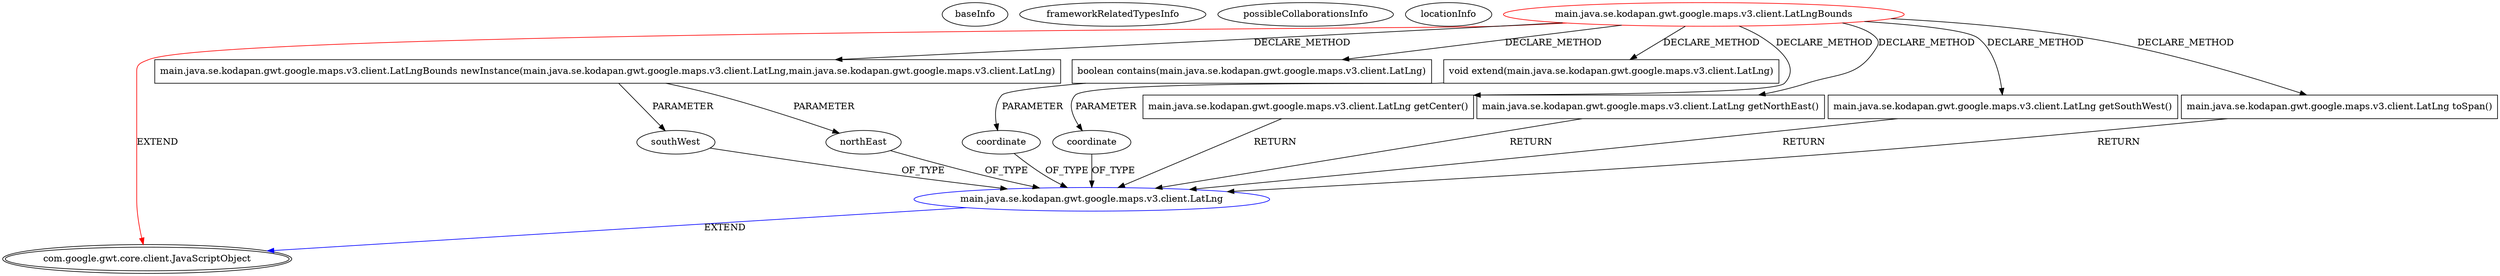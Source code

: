 digraph {
baseInfo[graphId=3381,category="extension_graph",isAnonymous=false,possibleRelation=true]
frameworkRelatedTypesInfo[0="com.google.gwt.core.client.JavaScriptObject"]
possibleCollaborationsInfo[0="3381~CLIENT_METHOD_DECLARATION-RETURN_TYPE-CLIENT_METHOD_DECLARATION-RETURN_TYPE-CLIENT_METHOD_DECLARATION-RETURN_TYPE-CLIENT_METHOD_DECLARATION-RETURN_TYPE-CLIENT_METHOD_DECLARATION-PARAMETER_DECLARATION-CLIENT_METHOD_DECLARATION-PARAMETER_DECLARATION-CLIENT_METHOD_DECLARATION-PARAMETER_DECLARATION-CLIENT_METHOD_DECLARATION-PARAMETER_DECLARATION-~com.google.gwt.core.client.JavaScriptObject ~com.google.gwt.core.client.JavaScriptObject ~false~false"]
locationInfo[projectName="karlwettin-kodapan-gwt-google-map-v3",filePath="/karlwettin-kodapan-gwt-google-map-v3/kodapan-gwt-google-map-v3-master/src/main/java/se/kodapan/gwt/google/maps/v3/client/LatLngBounds.java",contextSignature="LatLngBounds",graphId="3381"]
0[label="main.java.se.kodapan.gwt.google.maps.v3.client.LatLngBounds",vertexType="ROOT_CLIENT_CLASS_DECLARATION",isFrameworkType=false,color=red]
1[label="com.google.gwt.core.client.JavaScriptObject",vertexType="FRAMEWORK_CLASS_TYPE",isFrameworkType=true,peripheries=2]
3[label="main.java.se.kodapan.gwt.google.maps.v3.client.LatLngBounds newInstance(main.java.se.kodapan.gwt.google.maps.v3.client.LatLng,main.java.se.kodapan.gwt.google.maps.v3.client.LatLng)",vertexType="CLIENT_METHOD_DECLARATION",isFrameworkType=false,shape=box]
4[label="southWest",vertexType="PARAMETER_DECLARATION",isFrameworkType=false]
5[label="main.java.se.kodapan.gwt.google.maps.v3.client.LatLng",vertexType="REFERENCE_CLIENT_CLASS_DECLARATION",isFrameworkType=false,color=blue]
7[label="northEast",vertexType="PARAMETER_DECLARATION",isFrameworkType=false]
9[label="boolean contains(main.java.se.kodapan.gwt.google.maps.v3.client.LatLng)",vertexType="CLIENT_METHOD_DECLARATION",isFrameworkType=false,shape=box]
10[label="coordinate",vertexType="PARAMETER_DECLARATION",isFrameworkType=false]
12[label="void extend(main.java.se.kodapan.gwt.google.maps.v3.client.LatLng)",vertexType="CLIENT_METHOD_DECLARATION",isFrameworkType=false,shape=box]
13[label="coordinate",vertexType="PARAMETER_DECLARATION",isFrameworkType=false]
15[label="main.java.se.kodapan.gwt.google.maps.v3.client.LatLng getCenter()",vertexType="CLIENT_METHOD_DECLARATION",isFrameworkType=false,shape=box]
17[label="main.java.se.kodapan.gwt.google.maps.v3.client.LatLng getNorthEast()",vertexType="CLIENT_METHOD_DECLARATION",isFrameworkType=false,shape=box]
19[label="main.java.se.kodapan.gwt.google.maps.v3.client.LatLng getSouthWest()",vertexType="CLIENT_METHOD_DECLARATION",isFrameworkType=false,shape=box]
23[label="main.java.se.kodapan.gwt.google.maps.v3.client.LatLng toSpan()",vertexType="CLIENT_METHOD_DECLARATION",isFrameworkType=false,shape=box]
0->1[label="EXTEND",color=red]
0->3[label="DECLARE_METHOD"]
5->1[label="EXTEND",color=blue]
4->5[label="OF_TYPE"]
3->4[label="PARAMETER"]
7->5[label="OF_TYPE"]
3->7[label="PARAMETER"]
0->9[label="DECLARE_METHOD"]
10->5[label="OF_TYPE"]
9->10[label="PARAMETER"]
0->12[label="DECLARE_METHOD"]
13->5[label="OF_TYPE"]
12->13[label="PARAMETER"]
0->15[label="DECLARE_METHOD"]
15->5[label="RETURN"]
0->17[label="DECLARE_METHOD"]
17->5[label="RETURN"]
0->19[label="DECLARE_METHOD"]
19->5[label="RETURN"]
0->23[label="DECLARE_METHOD"]
23->5[label="RETURN"]
}
